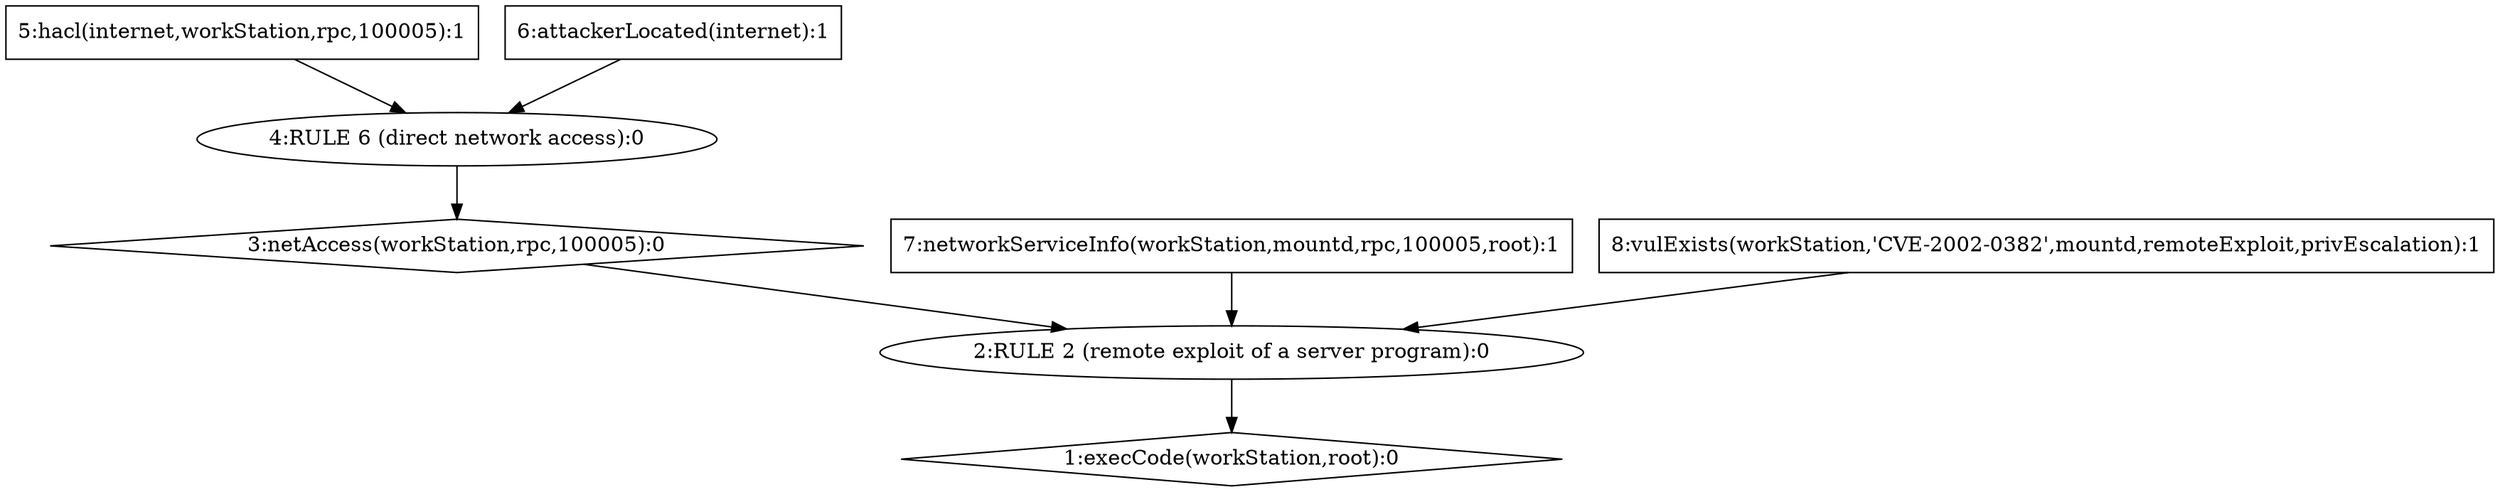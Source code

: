 digraph G {
t1 [label="1:execCode(workStation,root):0",shape=diamond];
t2 [label="2:RULE 2 (remote exploit of a server program):0",shape=ellipse];
t3 [label="3:netAccess(workStation,rpc,100005):0",shape=diamond];
t4 [label="4:RULE 6 (direct network access):0",shape=ellipse];
t5 [label="5:hacl(internet,workStation,rpc,100005):1",shape=box];
t6 [label="6:attackerLocated(internet):1",shape=box];
t7 [label="7:networkServiceInfo(workStation,mountd,rpc,100005,root):1",shape=box];
t8 [label="8:vulExists(workStation,'CVE-2002-0382',mountd,remoteExploit,privEscalation):1",shape=box];
t5 -> t4;
t6 -> t4;
t4 -> t3;
t3 -> t2;
t7 -> t2;
t8 -> t2;
t2 -> t1;
}
